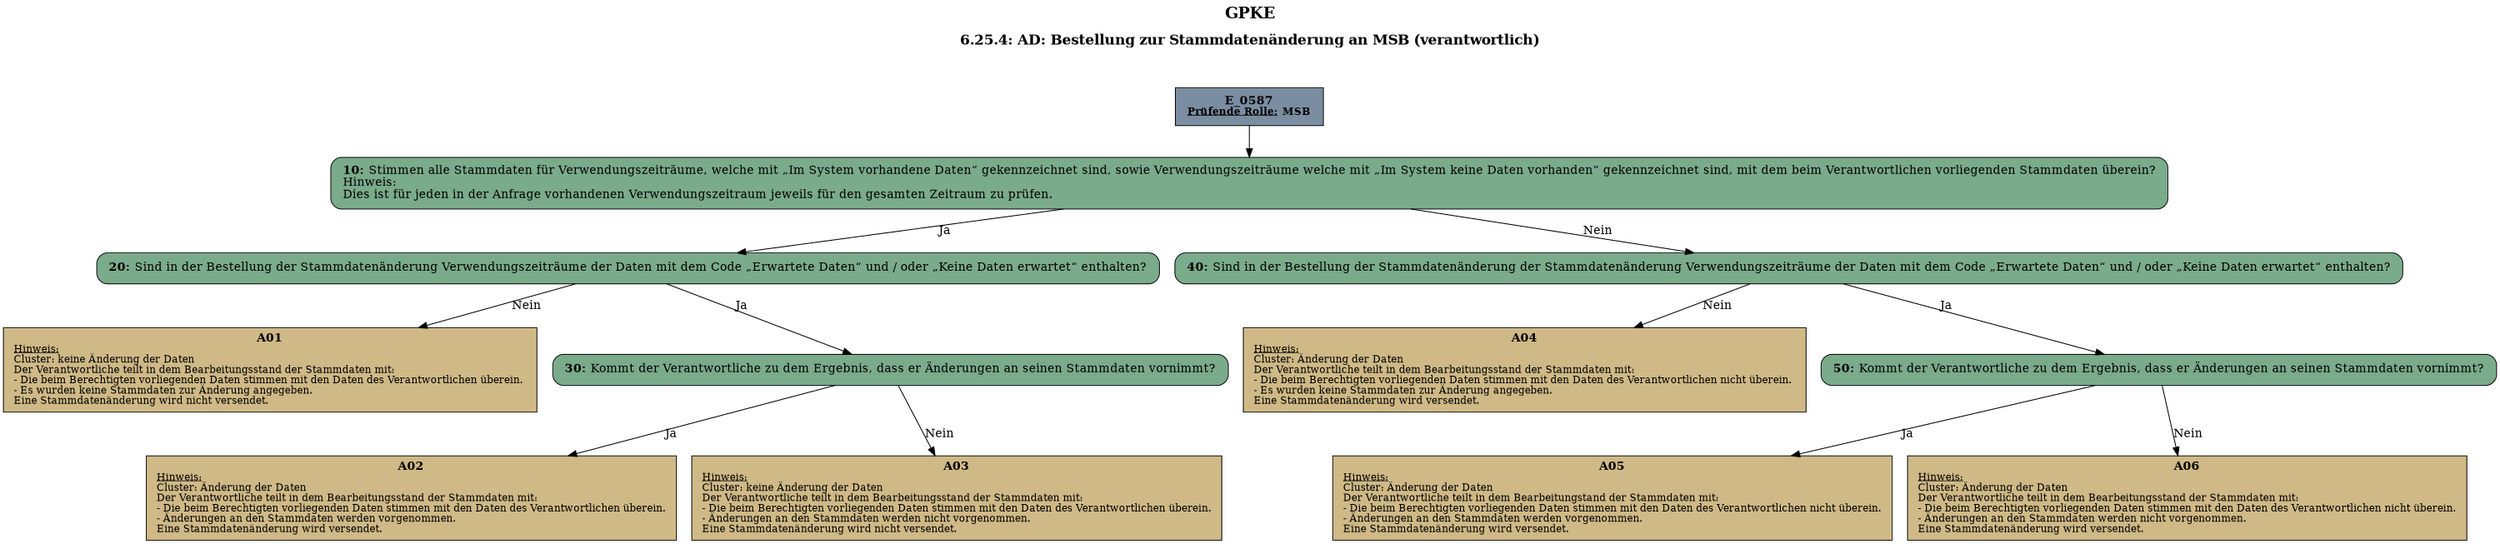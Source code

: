 digraph D {
    labelloc="t";
    label=<<B><FONT POINT-SIZE="18">GPKE</FONT></B><BR/><BR/><B><FONT POINT-SIZE="16">6.25.4: AD: Bestellung zur Stammdatenänderung an MSB (verantwortlich)</FONT></B><BR/><BR/><BR/><BR/>>;
    ratio="compress";
    concentrate=true;
    pack=true;
    rankdir=TB;
    packmode="array";
    size="20,20";
    "Start" [margin="0.2,0.12", shape=box, style=filled, fillcolor="#7a8da1", label=<<B>E_0587</B><BR align="center"/><FONT point-size="12"><B><U>Prüfende Rolle:</U> MSB</B></FONT><BR align="center"/>>];
    "10" [margin="0.2,0.12", shape=box, style="filled,rounded", fillcolor="#7aab8a", label=<<B>10: </B>Stimmen alle Stammdaten für Verwendungszeiträume, welche mit „Im System vorhandene Daten“ gekennzeichnet sind, sowie Verwendungszeiträume welche mit „Im System keine Daten vorhanden“ gekennzeichnet sind, mit dem beim Verantwortlichen vorliegenden Stammdaten überein?<BR align="left"/>Hinweis:<BR align="left"/>Dies ist für jeden in der Anfrage vorhandenen Verwendungszeitraum jeweils für den gesamten Zeitraum zu prüfen.<BR align="left"/>>];
    "20" [margin="0.2,0.12", shape=box, style="filled,rounded", fillcolor="#7aab8a", label=<<B>20: </B>Sind in der Bestellung der Stammdatenänderung Verwendungszeiträume der Daten mit dem Code „Erwartete Daten“ und / oder „Keine Daten erwartet“ enthalten?<BR align="left"/>>];
    "A01" [margin="0.17,0.08", shape=box, style=filled, fillcolor="#cfb986", label=<<B>A01</B><BR align="center"/><FONT point-size="12"><U>Hinweis:</U><BR align="left"/>Cluster: keine Änderung der Daten<BR align="left"/>Der Verantwortliche teilt in dem Bearbeitungsstand der Stammdaten mit: <BR align="left"/>- Die beim Berechtigten vorliegenden Daten stimmen mit den Daten des Verantwortlichen überein. <BR align="left"/>- Es wurden keine Stammdaten zur Änderung angegeben. <BR align="left"/>Eine Stammdatenänderung wird nicht versendet.<BR align="left"/></FONT>>];
    "30" [margin="0.2,0.12", shape=box, style="filled,rounded", fillcolor="#7aab8a", label=<<B>30: </B>Kommt der Verantwortliche zu dem Ergebnis, dass er Änderungen an seinen Stammdaten vornimmt?<BR align="left"/>>];
    "A02" [margin="0.17,0.08", shape=box, style=filled, fillcolor="#cfb986", label=<<B>A02</B><BR align="center"/><FONT point-size="12"><U>Hinweis:</U><BR align="left"/>Cluster: Änderung der Daten<BR align="left"/>Der Verantwortliche teilt in dem Bearbeitungsstand der Stammdaten mit:<BR align="left"/>- Die beim Berechtigten vorliegenden Daten stimmen mit den Daten des Verantwortlichen überein.<BR align="left"/>- Änderungen an den Stammdaten werden vorgenommen. <BR align="left"/>Eine Stammdatenänderung wird versendet.<BR align="left"/></FONT>>];
    "A03" [margin="0.17,0.08", shape=box, style=filled, fillcolor="#cfb986", label=<<B>A03</B><BR align="center"/><FONT point-size="12"><U>Hinweis:</U><BR align="left"/>Cluster: keine Änderung der Daten<BR align="left"/>Der Verantwortliche teilt in dem Bearbeitungsstand der Stammdaten mit:<BR align="left"/>- Die beim Berechtigten vorliegenden Daten stimmen mit den Daten des Verantwortlichen überein.<BR align="left"/>- Änderungen an den Stammdaten werden nicht vorgenommen.<BR align="left"/>Eine Stammdatenänderung wird nicht versendet.<BR align="left"/></FONT>>];
    "40" [margin="0.2,0.12", shape=box, style="filled,rounded", fillcolor="#7aab8a", label=<<B>40: </B>Sind in der Bestellung der Stammdatenänderung der Stammdatenänderung Verwendungszeiträume der Daten mit dem Code „Erwartete Daten“ und / oder „Keine Daten erwartet“ enthalten?<BR align="left"/>>];
    "A04" [margin="0.17,0.08", shape=box, style=filled, fillcolor="#cfb986", label=<<B>A04</B><BR align="center"/><FONT point-size="12"><U>Hinweis:</U><BR align="left"/>Cluster: Änderung der Daten<BR align="left"/>Der Verantwortliche teilt in dem Bearbeitungsstand der Stammdaten mit: <BR align="left"/>- Die beim Berechtigten vorliegenden Daten stimmen mit den Daten des Verantwortlichen nicht überein. <BR align="left"/>- Es wurden keine Stammdaten zur Änderung angegeben. <BR align="left"/>Eine Stammdatenänderung wird versendet.<BR align="left"/></FONT>>];
    "50" [margin="0.2,0.12", shape=box, style="filled,rounded", fillcolor="#7aab8a", label=<<B>50: </B>Kommt der Verantwortliche zu dem Ergebnis, dass er Änderungen an seinen Stammdaten vornimmt?<BR align="left"/>>];
    "A05" [margin="0.17,0.08", shape=box, style=filled, fillcolor="#cfb986", label=<<B>A05</B><BR align="center"/><FONT point-size="12"><U>Hinweis:</U><BR align="left"/>Cluster: Änderung der Daten<BR align="left"/>Der Verantwortliche teilt in dem Bearbeitungstand der Stammdaten mit:<BR align="left"/>- Die beim Berechtigten vorliegenden Daten stimmen mit den Daten des Verantwortlichen nicht überein.<BR align="left"/>- Änderungen an den Stammdaten werden vorgenommen.<BR align="left"/>Eine Stammdatenänderung wird versendet.<BR align="left"/></FONT>>];
    "A06" [margin="0.17,0.08", shape=box, style=filled, fillcolor="#cfb986", label=<<B>A06</B><BR align="center"/><FONT point-size="12"><U>Hinweis:</U><BR align="left"/>Cluster: Änderung der Daten<BR align="left"/>Der Verantwortliche teilt in dem Bearbeitungsstand der Stammdaten mit: <BR align="left"/>- Die beim Berechtigten vorliegenden Daten stimmen mit den Daten des Verantwortlichen nicht überein.<BR align="left"/>- Änderungen an den Stammdaten werden nicht vorgenommen.<BR align="left"/>Eine Stammdatenänderung wird versendet.<BR align="left"/></FONT>>];

    "Start" -> "10";
    "10" -> "20" [label="Ja"];
    "10" -> "40" [label="Nein"];
    "20" -> "A01" [label="Nein"];
    "20" -> "30" [label="Ja"];
    "30" -> "A02" [label="Ja"];
    "30" -> "A03" [label="Nein"];
    "40" -> "A04" [label="Nein"];
    "40" -> "50" [label="Ja"];
    "50" -> "A05" [label="Ja"];
    "50" -> "A06" [label="Nein"];

    bgcolor="transparent";
}